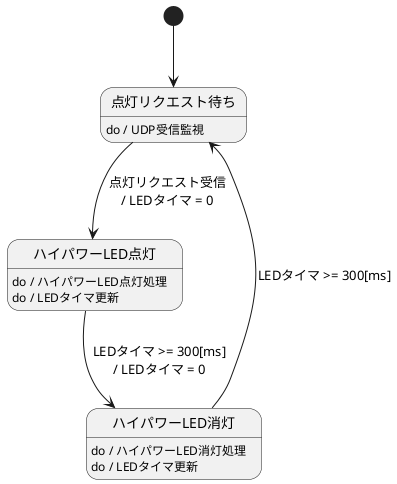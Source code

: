 @startuml StateTransitionDiagram_leader
 
[*] --> 点灯リクエスト待ち
点灯リクエスト待ち --> ハイパワーLED点灯 : 点灯リクエスト受信\n/ LEDタイマ = 0
ハイパワーLED点灯 --> ハイパワーLED消灯 : LEDタイマ >= 300[ms]\n/ LEDタイマ = 0
ハイパワーLED消灯 --> 点灯リクエスト待ち :  LEDタイマ >= 300[ms]

点灯リクエスト待ち: do / UDP受信監視

ハイパワーLED点灯: do / ハイパワーLED点灯処理
ハイパワーLED点灯: do / LEDタイマ更新

ハイパワーLED消灯: do / ハイパワーLED消灯処理
ハイパワーLED消灯: do / LEDタイマ更新

@enduml